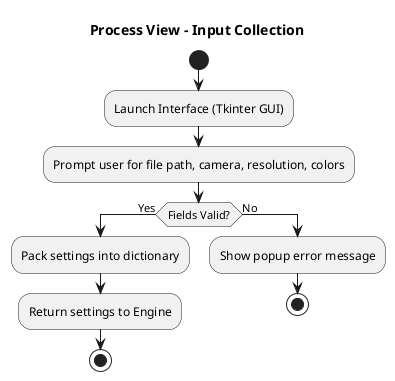 @startuml ProcessView_Input
title "Process View – Input Collection"

start
:Launch Interface (Tkinter GUI);
:Prompt user for file path, camera, resolution, colors;

if (Fields Valid?) then (Yes)
    :Pack settings into dictionary;
    :Return settings to Engine;
    stop
else (No)
    :Show popup error message;
    stop
endif
@enduml
